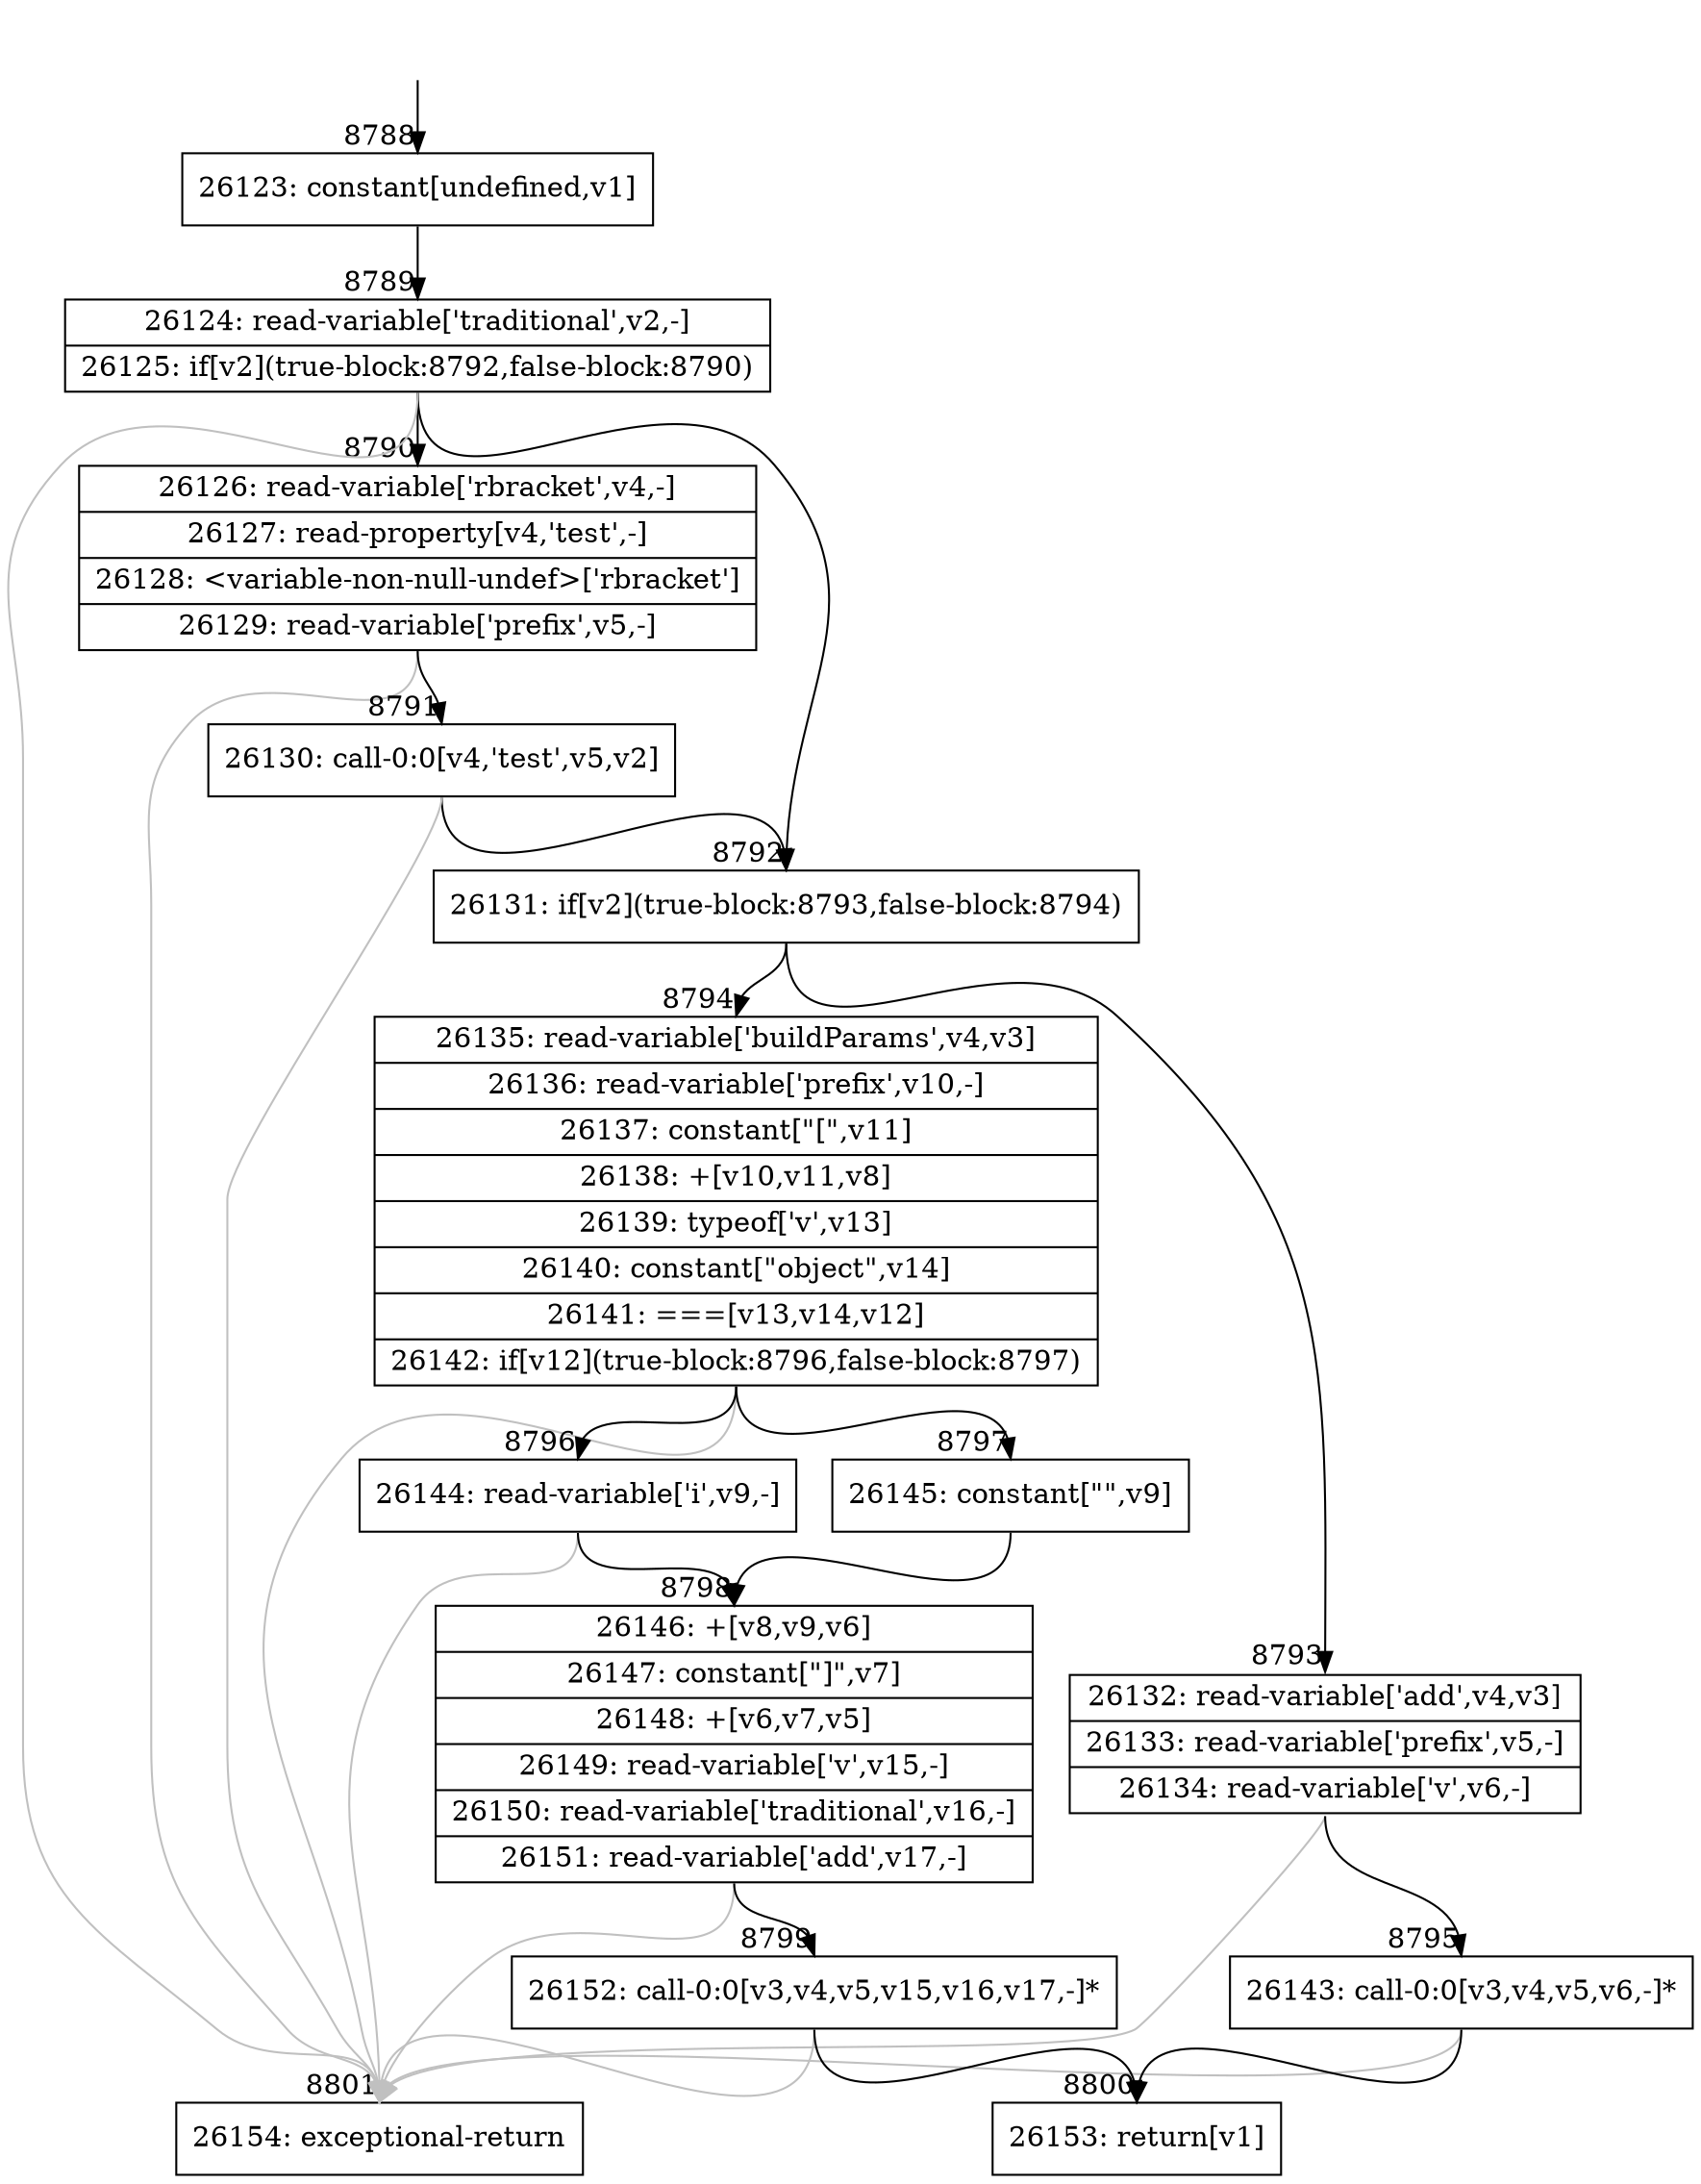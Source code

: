 digraph {
rankdir="TD"
BB_entry541[shape=none,label=""];
BB_entry541 -> BB8788 [tailport=s, headport=n, headlabel="    8788"]
BB8788 [shape=record label="{26123: constant[undefined,v1]}" ] 
BB8788 -> BB8789 [tailport=s, headport=n, headlabel="      8789"]
BB8789 [shape=record label="{26124: read-variable['traditional',v2,-]|26125: if[v2](true-block:8792,false-block:8790)}" ] 
BB8789 -> BB8792 [tailport=s, headport=n, headlabel="      8792"]
BB8789 -> BB8790 [tailport=s, headport=n, headlabel="      8790"]
BB8789 -> BB8801 [tailport=s, headport=n, color=gray, headlabel="      8801"]
BB8790 [shape=record label="{26126: read-variable['rbracket',v4,-]|26127: read-property[v4,'test',-]|26128: \<variable-non-null-undef\>['rbracket']|26129: read-variable['prefix',v5,-]}" ] 
BB8790 -> BB8791 [tailport=s, headport=n, headlabel="      8791"]
BB8790 -> BB8801 [tailport=s, headport=n, color=gray]
BB8791 [shape=record label="{26130: call-0:0[v4,'test',v5,v2]}" ] 
BB8791 -> BB8792 [tailport=s, headport=n]
BB8791 -> BB8801 [tailport=s, headport=n, color=gray]
BB8792 [shape=record label="{26131: if[v2](true-block:8793,false-block:8794)}" ] 
BB8792 -> BB8793 [tailport=s, headport=n, headlabel="      8793"]
BB8792 -> BB8794 [tailport=s, headport=n, headlabel="      8794"]
BB8793 [shape=record label="{26132: read-variable['add',v4,v3]|26133: read-variable['prefix',v5,-]|26134: read-variable['v',v6,-]}" ] 
BB8793 -> BB8795 [tailport=s, headport=n, headlabel="      8795"]
BB8793 -> BB8801 [tailport=s, headport=n, color=gray]
BB8794 [shape=record label="{26135: read-variable['buildParams',v4,v3]|26136: read-variable['prefix',v10,-]|26137: constant[\"[\",v11]|26138: +[v10,v11,v8]|26139: typeof['v',v13]|26140: constant[\"object\",v14]|26141: ===[v13,v14,v12]|26142: if[v12](true-block:8796,false-block:8797)}" ] 
BB8794 -> BB8796 [tailport=s, headport=n, headlabel="      8796"]
BB8794 -> BB8797 [tailport=s, headport=n, headlabel="      8797"]
BB8794 -> BB8801 [tailport=s, headport=n, color=gray]
BB8795 [shape=record label="{26143: call-0:0[v3,v4,v5,v6,-]*}" ] 
BB8795 -> BB8800 [tailport=s, headport=n, headlabel="      8800"]
BB8795 -> BB8801 [tailport=s, headport=n, color=gray]
BB8796 [shape=record label="{26144: read-variable['i',v9,-]}" ] 
BB8796 -> BB8798 [tailport=s, headport=n, headlabel="      8798"]
BB8796 -> BB8801 [tailport=s, headport=n, color=gray]
BB8797 [shape=record label="{26145: constant[\"\",v9]}" ] 
BB8797 -> BB8798 [tailport=s, headport=n]
BB8798 [shape=record label="{26146: +[v8,v9,v6]|26147: constant[\"]\",v7]|26148: +[v6,v7,v5]|26149: read-variable['v',v15,-]|26150: read-variable['traditional',v16,-]|26151: read-variable['add',v17,-]}" ] 
BB8798 -> BB8799 [tailport=s, headport=n, headlabel="      8799"]
BB8798 -> BB8801 [tailport=s, headport=n, color=gray]
BB8799 [shape=record label="{26152: call-0:0[v3,v4,v5,v15,v16,v17,-]*}" ] 
BB8799 -> BB8800 [tailport=s, headport=n]
BB8799 -> BB8801 [tailport=s, headport=n, color=gray]
BB8800 [shape=record label="{26153: return[v1]}" ] 
BB8801 [shape=record label="{26154: exceptional-return}" ] 
}
